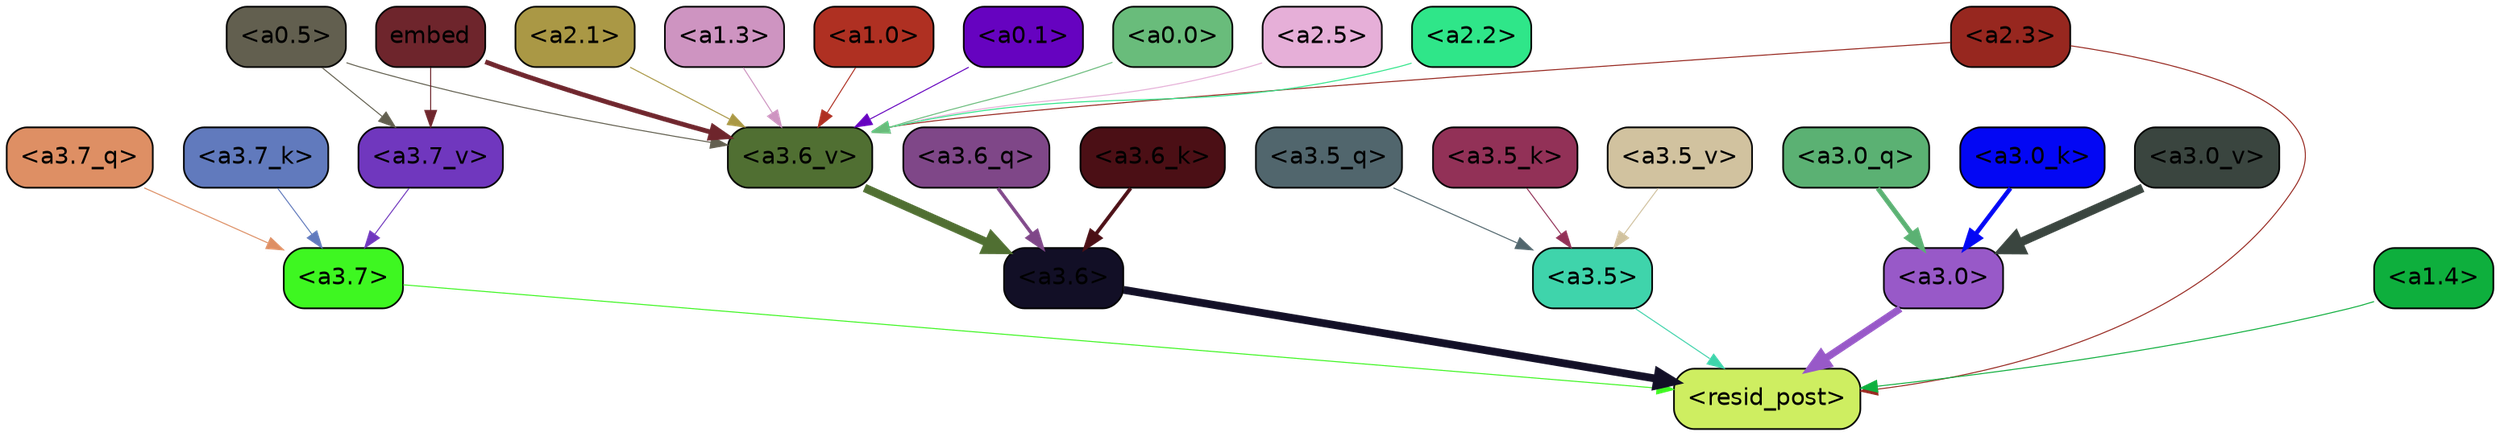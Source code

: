 strict digraph "" {
	graph [bgcolor=transparent,
		layout=dot,
		overlap=false,
		splines=true
	];
	"<a3.7>"	[color=black,
		fillcolor="#3ef721",
		fontname=Helvetica,
		shape=box,
		style="filled, rounded"];
	"<resid_post>"	[color=black,
		fillcolor="#ceee61",
		fontname=Helvetica,
		shape=box,
		style="filled, rounded"];
	"<a3.7>" -> "<resid_post>"	[color="#3ef721",
		penwidth=0.6];
	"<a3.6>"	[color=black,
		fillcolor="#120f26",
		fontname=Helvetica,
		shape=box,
		style="filled, rounded"];
	"<a3.6>" -> "<resid_post>"	[color="#120f26",
		penwidth=4.646730065345764];
	"<a3.5>"	[color=black,
		fillcolor="#3fd4ab",
		fontname=Helvetica,
		shape=box,
		style="filled, rounded"];
	"<a3.5>" -> "<resid_post>"	[color="#3fd4ab",
		penwidth=0.6];
	"<a3.0>"	[color=black,
		fillcolor="#9859c8",
		fontname=Helvetica,
		shape=box,
		style="filled, rounded"];
	"<a3.0>" -> "<resid_post>"	[color="#9859c8",
		penwidth=4.323132634162903];
	"<a2.3>"	[color=black,
		fillcolor="#97271f",
		fontname=Helvetica,
		shape=box,
		style="filled, rounded"];
	"<a2.3>" -> "<resid_post>"	[color="#97271f",
		penwidth=0.6];
	"<a3.6_v>"	[color=black,
		fillcolor="#506f32",
		fontname=Helvetica,
		shape=box,
		style="filled, rounded"];
	"<a2.3>" -> "<a3.6_v>"	[color="#97271f",
		penwidth=0.6];
	"<a1.4>"	[color=black,
		fillcolor="#0eaf3d",
		fontname=Helvetica,
		shape=box,
		style="filled, rounded"];
	"<a1.4>" -> "<resid_post>"	[color="#0eaf3d",
		penwidth=0.6];
	"<a3.7_q>"	[color=black,
		fillcolor="#de8f64",
		fontname=Helvetica,
		shape=box,
		style="filled, rounded"];
	"<a3.7_q>" -> "<a3.7>"	[color="#de8f64",
		penwidth=0.6];
	"<a3.6_q>"	[color=black,
		fillcolor="#7f4788",
		fontname=Helvetica,
		shape=box,
		style="filled, rounded"];
	"<a3.6_q>" -> "<a3.6>"	[color="#7f4788",
		penwidth=2.03758105635643];
	"<a3.5_q>"	[color=black,
		fillcolor="#51666d",
		fontname=Helvetica,
		shape=box,
		style="filled, rounded"];
	"<a3.5_q>" -> "<a3.5>"	[color="#51666d",
		penwidth=0.6];
	"<a3.0_q>"	[color=black,
		fillcolor="#5bb173",
		fontname=Helvetica,
		shape=box,
		style="filled, rounded"];
	"<a3.0_q>" -> "<a3.0>"	[color="#5bb173",
		penwidth=2.8638100624084473];
	"<a3.7_k>"	[color=black,
		fillcolor="#617abd",
		fontname=Helvetica,
		shape=box,
		style="filled, rounded"];
	"<a3.7_k>" -> "<a3.7>"	[color="#617abd",
		penwidth=0.6];
	"<a3.6_k>"	[color=black,
		fillcolor="#4b0f15",
		fontname=Helvetica,
		shape=box,
		style="filled, rounded"];
	"<a3.6_k>" -> "<a3.6>"	[color="#4b0f15",
		penwidth=2.174198240041733];
	"<a3.5_k>"	[color=black,
		fillcolor="#923157",
		fontname=Helvetica,
		shape=box,
		style="filled, rounded"];
	"<a3.5_k>" -> "<a3.5>"	[color="#923157",
		penwidth=0.6];
	"<a3.0_k>"	[color=black,
		fillcolor="#0307f4",
		fontname=Helvetica,
		shape=box,
		style="filled, rounded"];
	"<a3.0_k>" -> "<a3.0>"	[color="#0307f4",
		penwidth=2.6274144649505615];
	"<a3.7_v>"	[color=black,
		fillcolor="#7037be",
		fontname=Helvetica,
		shape=box,
		style="filled, rounded"];
	"<a3.7_v>" -> "<a3.7>"	[color="#7037be",
		penwidth=0.6];
	"<a3.6_v>" -> "<a3.6>"	[color="#506f32",
		penwidth=5.002329230308533];
	"<a3.5_v>"	[color=black,
		fillcolor="#d1c29f",
		fontname=Helvetica,
		shape=box,
		style="filled, rounded"];
	"<a3.5_v>" -> "<a3.5>"	[color="#d1c29f",
		penwidth=0.6];
	"<a3.0_v>"	[color=black,
		fillcolor="#3a453f",
		fontname=Helvetica,
		shape=box,
		style="filled, rounded"];
	"<a3.0_v>" -> "<a3.0>"	[color="#3a453f",
		penwidth=5.188832879066467];
	"<a0.5>"	[color=black,
		fillcolor="#625f4f",
		fontname=Helvetica,
		shape=box,
		style="filled, rounded"];
	"<a0.5>" -> "<a3.7_v>"	[color="#625f4f",
		penwidth=0.6];
	"<a0.5>" -> "<a3.6_v>"	[color="#625f4f",
		penwidth=0.6];
	embed	[color=black,
		fillcolor="#6e252c",
		fontname=Helvetica,
		shape=box,
		style="filled, rounded"];
	embed -> "<a3.7_v>"	[color="#6e252c",
		penwidth=0.6];
	embed -> "<a3.6_v>"	[color="#6e252c",
		penwidth=2.8301228284835815];
	"<a2.5>"	[color=black,
		fillcolor="#e6afd8",
		fontname=Helvetica,
		shape=box,
		style="filled, rounded"];
	"<a2.5>" -> "<a3.6_v>"	[color="#e6afd8",
		penwidth=0.6];
	"<a2.2>"	[color=black,
		fillcolor="#2fe689",
		fontname=Helvetica,
		shape=box,
		style="filled, rounded"];
	"<a2.2>" -> "<a3.6_v>"	[color="#2fe689",
		penwidth=0.6];
	"<a2.1>"	[color=black,
		fillcolor="#aa9845",
		fontname=Helvetica,
		shape=box,
		style="filled, rounded"];
	"<a2.1>" -> "<a3.6_v>"	[color="#aa9845",
		penwidth=0.6];
	"<a1.3>"	[color=black,
		fillcolor="#ce94c1",
		fontname=Helvetica,
		shape=box,
		style="filled, rounded"];
	"<a1.3>" -> "<a3.6_v>"	[color="#ce94c1",
		penwidth=0.6];
	"<a1.0>"	[color=black,
		fillcolor="#af3022",
		fontname=Helvetica,
		shape=box,
		style="filled, rounded"];
	"<a1.0>" -> "<a3.6_v>"	[color="#af3022",
		penwidth=0.6];
	"<a0.1>"	[color=black,
		fillcolor="#6603c0",
		fontname=Helvetica,
		shape=box,
		style="filled, rounded"];
	"<a0.1>" -> "<a3.6_v>"	[color="#6603c0",
		penwidth=0.6];
	"<a0.0>"	[color=black,
		fillcolor="#69bc7b",
		fontname=Helvetica,
		shape=box,
		style="filled, rounded"];
	"<a0.0>" -> "<a3.6_v>"	[color="#69bc7b",
		penwidth=0.6];
}
